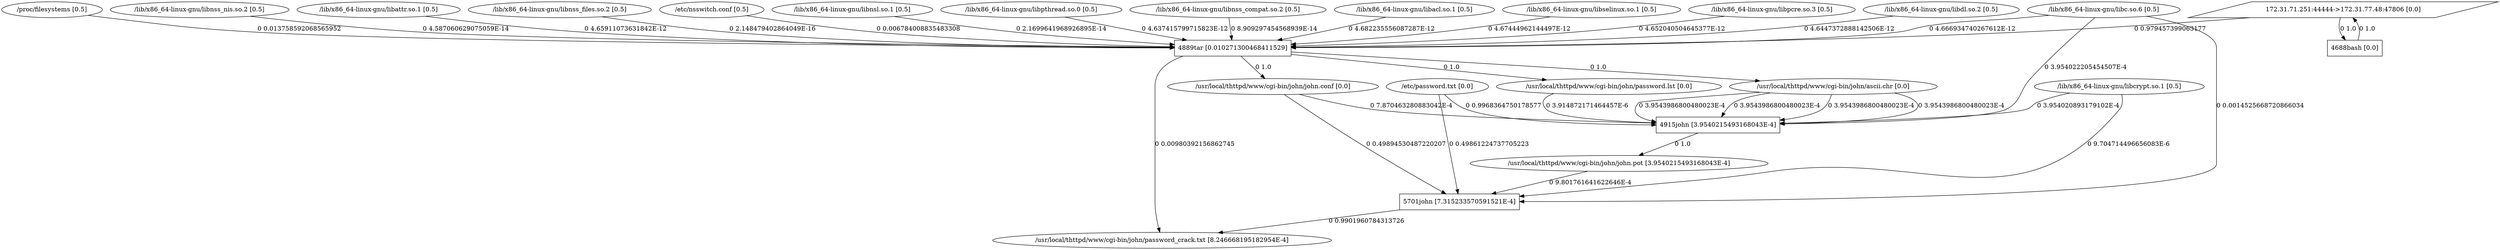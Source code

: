 digraph G {
  930 [ label="/usr/local/thttpd/www/cgi-bin/john/password_crack.txt [8.246668195182954E-4]" shape="ellipse" ];
  918 [ label="4889tar [0.010271300468411529]" shape="box" ];
  1996 [ label="5701john [7.315233570591521E-4]" shape="box" ];
  54 [ label="/proc/filesystems [0.5]" shape="ellipse" ];
  60 [ label="/lib/x86_64-linux-gnu/libnss_nis.so.2 [0.5]" shape="ellipse" ];
  920 [ label="/lib/x86_64-linux-gnu/libattr.so.1 [0.5]" shape="ellipse" ];
  61 [ label="/lib/x86_64-linux-gnu/libnss_files.so.2 [0.5]" shape="ellipse" ];
  58 [ label="/etc/nsswitch.conf [0.5]" shape="ellipse" ];
  40 [ label="/lib/x86_64-linux-gnu/libnsl.so.1 [0.5]" shape="ellipse" ];
  48 [ label="/lib/x86_64-linux-gnu/libpthread.so.0 [0.5]" shape="ellipse" ];
  59 [ label="/lib/x86_64-linux-gnu/libnss_compat.so.2 [0.5]" shape="ellipse" ];
  919 [ label="/lib/x86_64-linux-gnu/libacl.so.1 [0.5]" shape="ellipse" ];
  30 [ label="/lib/x86_64-linux-gnu/libselinux.so.1 [0.5]" shape="ellipse" ];
  43 [ label="/lib/x86_64-linux-gnu/libpcre.so.3 [0.5]" shape="ellipse" ];
  42 [ label="/lib/x86_64-linux-gnu/libdl.so.2 [0.5]" shape="ellipse" ];
  39 [ label="/lib/x86_64-linux-gnu/libc.so.6 [0.5]" shape="ellipse" ];
  141 [ label="172.31.71.251:44444->172.31.77.48:47806 [0.0]" shape="parallelogram" ];
  932 [ label="/usr/local/thttpd/www/cgi-bin/john/john.conf [0.0]" shape="ellipse" ];
  35 [ label="/lib/x86_64-linux-gnu/libcrypt.so.1 [0.5]" shape="ellipse" ];
  956 [ label="/etc/password.txt [0.0]" shape="ellipse" ];
  959 [ label="/usr/local/thttpd/www/cgi-bin/john/john.pot [3.9540215493168043E-4]" shape="ellipse" ];
  140 [ label="4688bash [0.0]" shape="box" ];
  955 [ label="4915john [3.9540215493168043E-4]" shape="box" ];
  937 [ label="/usr/local/thttpd/www/cgi-bin/john/ascii.chr [0.0]" shape="ellipse" ];
  936 [ label="/usr/local/thttpd/www/cgi-bin/john/password.lst [0.0]" shape="ellipse" ];
  918 -> 930 [ label="0 0.00980392156862745" ];
  1996 -> 930 [ label="0 0.9901960784313726" ];
  60 -> 918 [ label="0 4.587060629075059E-14" ];
  54 -> 918 [ label="0 0.013758592068565952" ];
  920 -> 918 [ label="0 4.65911073631842E-12" ];
  61 -> 918 [ label="0 2.148479402864049E-16" ];
  40 -> 918 [ label="0 2.1699641968926895E-14" ];
  48 -> 918 [ label="0 4.637415799715823E-12" ];
  59 -> 918 [ label="0 8.909297454568939E-14" ];
  58 -> 918 [ label="0 0.006784008835483308" ];
  919 -> 918 [ label="0 4.682235556087287E-12" ];
  30 -> 918 [ label="0 4.67444962144497E-12" ];
  43 -> 918 [ label="0 4.652040504645377E-12" ];
  42 -> 918 [ label="0 4.6447372888142506E-12" ];
  39 -> 918 [ label="0 4.666934740267612E-12" ];
  141 -> 918 [ label="0 0.979457399063177" ];
  39 -> 1996 [ label="0 0.0014525668720866034" ];
  35 -> 1996 [ label="0 9.704714496656083E-6" ];
  956 -> 1996 [ label="0 0.49861224737705223" ];
  959 -> 1996 [ label="0 9.801761641622646E-4" ];
  932 -> 1996 [ label="0 0.49894530487220207" ];
  140 -> 141 [ label="0 1.0" ];
  918 -> 932 [ label="0 1.0" ];
  955 -> 959 [ label="0 1.0" ];
  141 -> 140 [ label="0 1.0" ];
  937 -> 955 [ label="0 3.9543986800480023E-4" ];
  937 -> 955 [ label="0 3.9543986800480023E-4" ];
  39 -> 955 [ label="0 3.954022205454507E-4" ];
  936 -> 955 [ label="0 3.914872171464457E-6" ];
  937 -> 955 [ label="0 3.9543986800480023E-4" ];
  937 -> 955 [ label="0 3.9543986800480023E-4" ];
  35 -> 955 [ label="0 3.954020893179102E-4" ];
  932 -> 955 [ label="0 7.870463280883042E-4" ];
  956 -> 955 [ label="0 0.9968364750178577" ];
  918 -> 937 [ label="0 1.0" ];
  918 -> 936 [ label="0 1.0" ];
}
